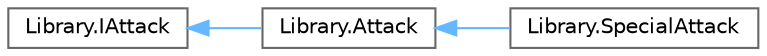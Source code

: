 digraph "Graphical Class Hierarchy"
{
 // INTERACTIVE_SVG=YES
 // LATEX_PDF_SIZE
  bgcolor="transparent";
  edge [fontname=Helvetica,fontsize=10,labelfontname=Helvetica,labelfontsize=10];
  node [fontname=Helvetica,fontsize=10,shape=box,height=0.2,width=0.4];
  rankdir="LR";
  Node0 [id="Node000000",label="Library.IAttack",height=0.2,width=0.4,color="grey40", fillcolor="white", style="filled",URL="$interfaceLibrary_1_1IAttack.html",tooltip="Interfaz de Ataque. Creada para subir la cohesión y bajar el acoplamiento."];
  Node0 -> Node1 [id="edge1_Node000000_Node000001",dir="back",color="steelblue1",style="solid",tooltip=" "];
  Node1 [id="Node000001",label="Library.Attack",height=0.2,width=0.4,color="grey40", fillcolor="white", style="filled",URL="$classLibrary_1_1Attack.html",tooltip="Esta clase representa un ataque básico que puede aprender el pokémon."];
  Node1 -> Node2 [id="edge2_Node000001_Node000002",dir="back",color="steelblue1",style="solid",tooltip=" "];
  Node2 [id="Node000002",label="Library.SpecialAttack",height=0.2,width=0.4,color="grey40", fillcolor="white", style="filled",URL="$classLibrary_1_1SpecialAttack.html",tooltip="Esta clase representa un ataque especial. Como es un ataque hereda de Attack"];
}
